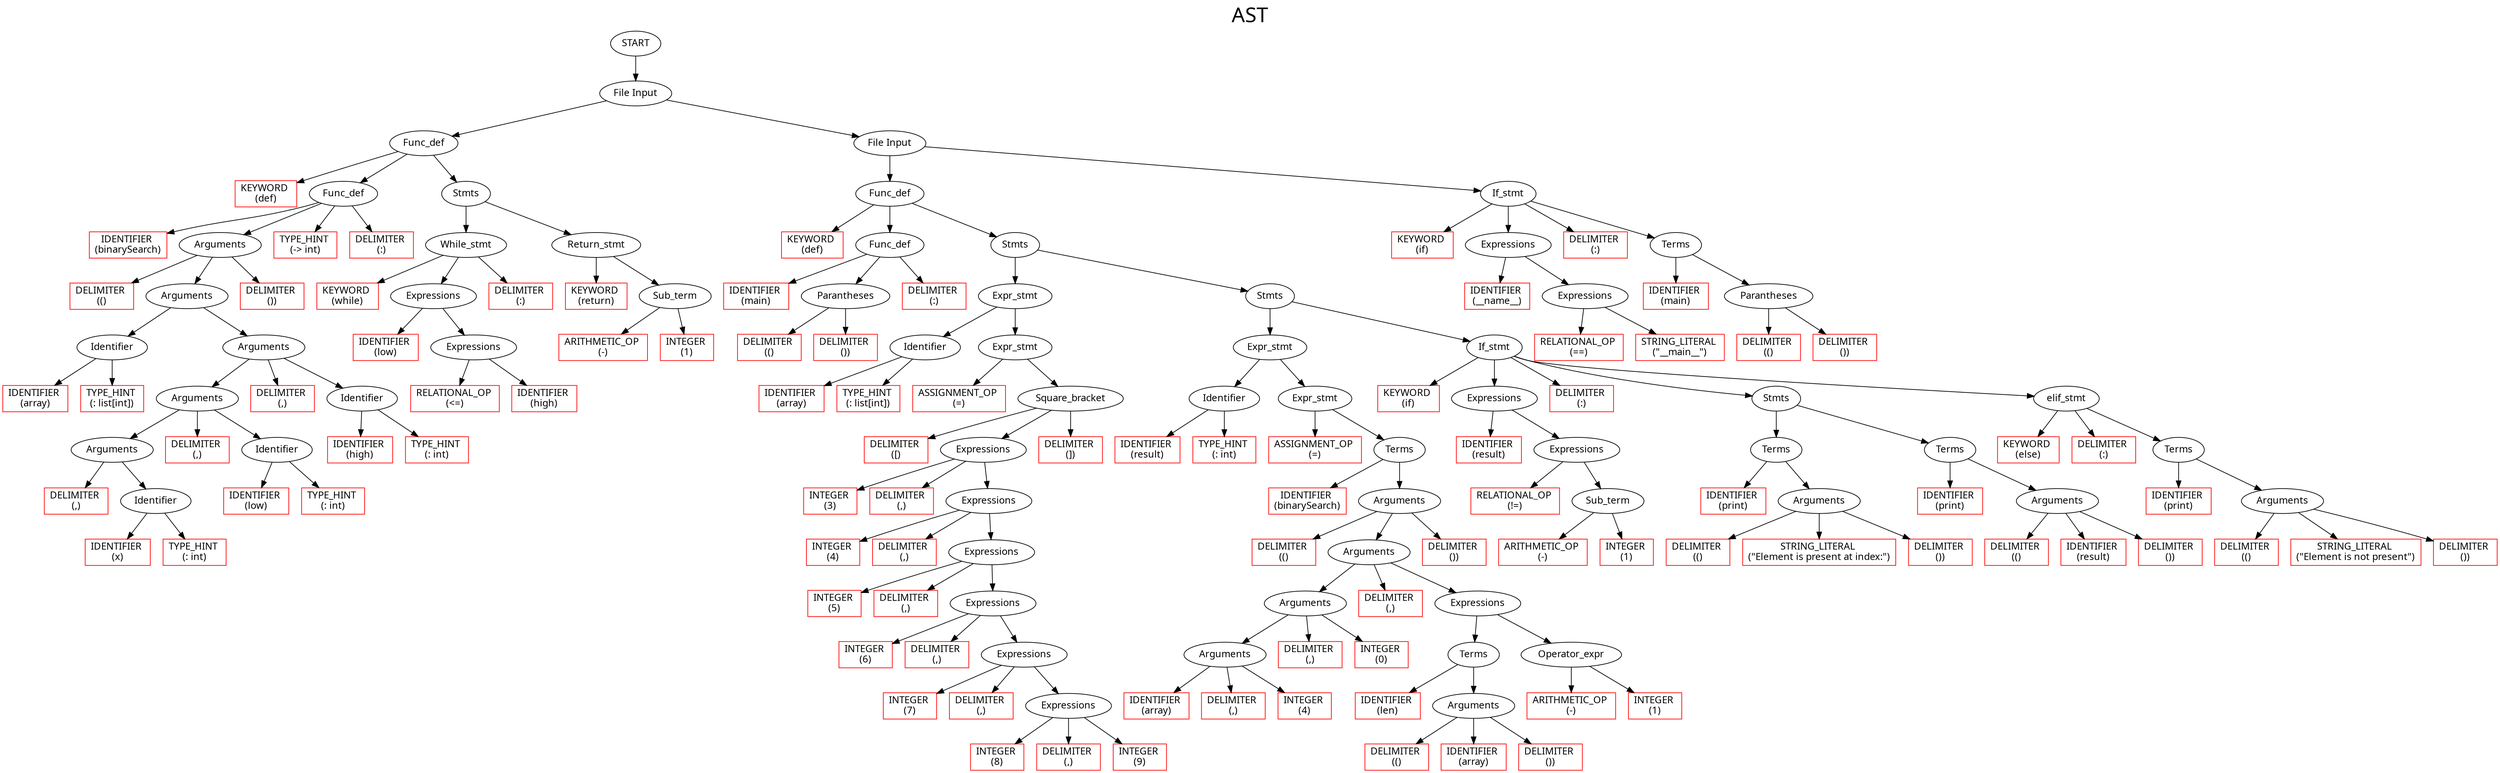 digraph G{

label     = "AST"
fontname  = "Cascadia code"
fontsize  = 30
labelloc  = t

node   [ fontname="Cascadia code" ]
	650		[ style = solid label = "START"  ];
	650 -> 649
	649		[ style = solid label = "File Input"  ];
	649 -> 279
	279		[ style = solid label = "Func_def"  ];
	279 -> 0
	0		[ style = solid label = "KEYWORD 
(def)" color = red shape = rectangle ];
	279 -> 26
	26		[ style = solid label = "Func_def"  ];
	26 -> 1
	1		[ style = solid label = "IDENTIFIER 
(binarySearch)" color = red shape = rectangle ];
	26 -> 23
	23		[ style = solid label = "Arguments"  ];
	23 -> 2
	2		[ style = solid label = "DELIMITER 
(()" color = red shape = rectangle ];
	23 -> 22
	22		[ style = solid label = "Arguments"  ];
	22 -> 5
	5		[ style = solid label = "Identifier"  ];
	5 -> 3
	3		[ style = solid label = "IDENTIFIER 
(array)" color = red shape = rectangle ];
	5 -> 4
	4		[ style = solid label = "TYPE_HINT 
(: list[int])" color = red shape = rectangle ];
	22 -> 21
	21		[ style = solid label = "Arguments"  ];
	21 -> 16
	16		[ style = solid label = "Arguments"  ];
	16 -> 11
	11		[ style = solid label = "Arguments"  ];
	11 -> 6
	6		[ style = solid label = "DELIMITER 
(,)" color = red shape = rectangle ];
	11 -> 9
	9		[ style = solid label = "Identifier"  ];
	9 -> 7
	7		[ style = solid label = "IDENTIFIER 
(x)" color = red shape = rectangle ];
	9 -> 8
	8		[ style = solid label = "TYPE_HINT 
(: int)" color = red shape = rectangle ];
	16 -> 10
	10		[ style = solid label = "DELIMITER 
(,)" color = red shape = rectangle ];
	16 -> 14
	14		[ style = solid label = "Identifier"  ];
	14 -> 12
	12		[ style = solid label = "IDENTIFIER 
(low)" color = red shape = rectangle ];
	14 -> 13
	13		[ style = solid label = "TYPE_HINT 
(: int)" color = red shape = rectangle ];
	21 -> 15
	15		[ style = solid label = "DELIMITER 
(,)" color = red shape = rectangle ];
	21 -> 19
	19		[ style = solid label = "Identifier"  ];
	19 -> 17
	17		[ style = solid label = "IDENTIFIER 
(high)" color = red shape = rectangle ];
	19 -> 18
	18		[ style = solid label = "TYPE_HINT 
(: int)" color = red shape = rectangle ];
	23 -> 20
	20		[ style = solid label = "DELIMITER 
())" color = red shape = rectangle ];
	26 -> 24
	24		[ style = solid label = "TYPE_HINT 
(-> int)" color = red shape = rectangle ];
	26 -> 25
	25		[ style = solid label = "DELIMITER 
(:)" color = red shape = rectangle ];
	279 -> 278
	278		[ style = solid label = "Stmts"  ];
	278 -> 262
	262		[ style = solid label = "While_stmt"  ];
	262 -> 27
	27		[ style = solid label = "KEYWORD 
(while)" color = red shape = rectangle ];
	262 -> 47
	47		[ style = solid label = "Expressions"  ];
	47 -> 28
	28		[ style = solid label = "IDENTIFIER 
(low)" color = red shape = rectangle ];
	47 -> 46
	46		[ style = solid label = "Expressions"  ];
	46 -> 29
	29		[ style = solid label = "RELATIONAL_OP 
(<=)" color = red shape = rectangle ];
	46 -> 37
	37		[ style = solid label = "IDENTIFIER 
(high)" color = red shape = rectangle ];
	262 -> 38
	38		[ style = solid label = "DELIMITER 
(:)" color = red shape = rectangle ];
	278 -> 276
	276		[ style = solid label = "Return_stmt"  ];
	276 -> 261
	261		[ style = solid label = "KEYWORD 
(return)" color = red shape = rectangle ];
	276 -> 266
	266		[ style = solid label = "Sub_term"  ];
	266 -> 263
	263		[ style = solid label = "ARITHMETIC_OP 
(-)" color = red shape = rectangle ];
	266 -> 264
	264		[ style = solid label = "INTEGER 
(1)" color = red shape = rectangle ];
	649 -> 648
	648		[ style = solid label = "File Input"  ];
	648 -> 606
	606		[ style = solid label = "Func_def"  ];
	606 -> 280
	280		[ style = solid label = "KEYWORD 
(def)" color = red shape = rectangle ];
	606 -> 286
	286		[ style = solid label = "Func_def"  ];
	286 -> 281
	281		[ style = solid label = "IDENTIFIER 
(main)" color = red shape = rectangle ];
	286 -> 284
	284		[ style = solid label = "Parantheses"  ];
	284 -> 282
	282		[ style = solid label = "DELIMITER 
(()" color = red shape = rectangle ];
	284 -> 283
	283		[ style = solid label = "DELIMITER 
())" color = red shape = rectangle ];
	286 -> 285
	285		[ style = solid label = "DELIMITER 
(:)" color = red shape = rectangle ];
	606 -> 605
	605		[ style = solid label = "Stmts"  ];
	605 -> 397
	397		[ style = solid label = "Expr_stmt"  ];
	397 -> 289
	289		[ style = solid label = "Identifier"  ];
	289 -> 287
	287		[ style = solid label = "IDENTIFIER 
(array)" color = red shape = rectangle ];
	289 -> 288
	288		[ style = solid label = "TYPE_HINT 
(: list[int])" color = red shape = rectangle ];
	397 -> 396
	396		[ style = solid label = "Expr_stmt"  ];
	396 -> 290
	290		[ style = solid label = "ASSIGNMENT_OP 
(=)" color = red shape = rectangle ];
	396 -> 385
	385		[ style = solid label = "Square_bracket"  ];
	385 -> 301
	301		[ style = solid label = "DELIMITER 
([)" color = red shape = rectangle ];
	385 -> 384
	384		[ style = solid label = "Expressions"  ];
	384 -> 302
	302		[ style = solid label = "INTEGER 
(3)" color = red shape = rectangle ];
	384 -> 303
	303		[ style = solid label = "DELIMITER 
(,)" color = red shape = rectangle ];
	384 -> 383
	383		[ style = solid label = "Expressions"  ];
	383 -> 313
	313		[ style = solid label = "INTEGER 
(4)" color = red shape = rectangle ];
	383 -> 314
	314		[ style = solid label = "DELIMITER 
(,)" color = red shape = rectangle ];
	383 -> 382
	382		[ style = solid label = "Expressions"  ];
	382 -> 324
	324		[ style = solid label = "INTEGER 
(5)" color = red shape = rectangle ];
	382 -> 325
	325		[ style = solid label = "DELIMITER 
(,)" color = red shape = rectangle ];
	382 -> 381
	381		[ style = solid label = "Expressions"  ];
	381 -> 335
	335		[ style = solid label = "INTEGER 
(6)" color = red shape = rectangle ];
	381 -> 336
	336		[ style = solid label = "DELIMITER 
(,)" color = red shape = rectangle ];
	381 -> 380
	380		[ style = solid label = "Expressions"  ];
	380 -> 346
	346		[ style = solid label = "INTEGER 
(7)" color = red shape = rectangle ];
	380 -> 347
	347		[ style = solid label = "DELIMITER 
(,)" color = red shape = rectangle ];
	380 -> 379
	379		[ style = solid label = "Expressions"  ];
	379 -> 357
	357		[ style = solid label = "INTEGER 
(8)" color = red shape = rectangle ];
	379 -> 358
	358		[ style = solid label = "DELIMITER 
(,)" color = red shape = rectangle ];
	379 -> 368
	368		[ style = solid label = "INTEGER 
(9)" color = red shape = rectangle ];
	385 -> 369
	369		[ style = solid label = "DELIMITER 
(])" color = red shape = rectangle ];
	605 -> 604
	604		[ style = solid label = "Stmts"  ];
	604 -> 494
	494		[ style = solid label = "Expr_stmt"  ];
	494 -> 401
	401		[ style = solid label = "Identifier"  ];
	401 -> 399
	399		[ style = solid label = "IDENTIFIER 
(result)" color = red shape = rectangle ];
	401 -> 400
	400		[ style = solid label = "TYPE_HINT 
(: int)" color = red shape = rectangle ];
	494 -> 493
	493		[ style = solid label = "Expr_stmt"  ];
	493 -> 402
	402		[ style = solid label = "ASSIGNMENT_OP 
(=)" color = red shape = rectangle ];
	493 -> 483
	483		[ style = solid label = "Terms"  ];
	483 -> 413
	413		[ style = solid label = "IDENTIFIER 
(binarySearch)" color = red shape = rectangle ];
	483 -> 481
	481		[ style = solid label = "Arguments"  ];
	481 -> 414
	414		[ style = solid label = "DELIMITER 
(()" color = red shape = rectangle ];
	481 -> 480
	480		[ style = solid label = "Arguments"  ];
	480 -> 449
	449		[ style = solid label = "Arguments"  ];
	449 -> 437
	437		[ style = solid label = "Arguments"  ];
	437 -> 415
	415		[ style = solid label = "IDENTIFIER 
(array)" color = red shape = rectangle ];
	437 -> 416
	416		[ style = solid label = "DELIMITER 
(,)" color = red shape = rectangle ];
	437 -> 426
	426		[ style = solid label = "INTEGER 
(4)" color = red shape = rectangle ];
	449 -> 427
	427		[ style = solid label = "DELIMITER 
(,)" color = red shape = rectangle ];
	449 -> 438
	438		[ style = solid label = "INTEGER 
(0)" color = red shape = rectangle ];
	480 -> 439
	439		[ style = solid label = "DELIMITER 
(,)" color = red shape = rectangle ];
	480 -> 473
	473		[ style = solid label = "Expressions"  ];
	473 -> 466
	466		[ style = solid label = "Terms"  ];
	466 -> 450
	450		[ style = solid label = "IDENTIFIER 
(len)" color = red shape = rectangle ];
	466 -> 463
	463		[ style = solid label = "Arguments"  ];
	463 -> 451
	451		[ style = solid label = "DELIMITER 
(()" color = red shape = rectangle ];
	463 -> 452
	452		[ style = solid label = "IDENTIFIER 
(array)" color = red shape = rectangle ];
	463 -> 453
	453		[ style = solid label = "DELIMITER 
())" color = red shape = rectangle ];
	473 -> 472
	472		[ style = solid label = "Operator_expr"  ];
	472 -> 464
	464		[ style = solid label = "ARITHMETIC_OP 
(-)" color = red shape = rectangle ];
	472 -> 468
	468		[ style = solid label = "INTEGER 
(1)" color = red shape = rectangle ];
	481 -> 469
	469		[ style = solid label = "DELIMITER 
())" color = red shape = rectangle ];
	604 -> 603
	603		[ style = solid label = "If_stmt"  ];
	603 -> 496
	496		[ style = solid label = "KEYWORD 
(if)" color = red shape = rectangle ];
	603 -> 518
	518		[ style = solid label = "Expressions"  ];
	518 -> 497
	497		[ style = solid label = "IDENTIFIER 
(result)" color = red shape = rectangle ];
	518 -> 517
	517		[ style = solid label = "Expressions"  ];
	517 -> 498
	498		[ style = solid label = "RELATIONAL_OP 
(!=)" color = red shape = rectangle ];
	517 -> 510
	510		[ style = solid label = "Sub_term"  ];
	510 -> 506
	506		[ style = solid label = "ARITHMETIC_OP 
(-)" color = red shape = rectangle ];
	510 -> 507
	507		[ style = solid label = "INTEGER 
(1)" color = red shape = rectangle ];
	603 -> 508
	508		[ style = solid label = "DELIMITER 
(:)" color = red shape = rectangle ];
	603 -> 573
	573		[ style = solid label = "Stmts"  ];
	573 -> 536
	536		[ style = solid label = "Terms"  ];
	536 -> 521
	521		[ style = solid label = "IDENTIFIER 
(print)" color = red shape = rectangle ];
	536 -> 534
	534		[ style = solid label = "Arguments"  ];
	534 -> 522
	522		[ style = solid label = "DELIMITER 
(()" color = red shape = rectangle ];
	534 -> 523
	523		[ style = solid label = "STRING_LITERAL 
(\"Element is present at index:\")" color = red shape = rectangle ];
	534 -> 524
	524		[ style = solid label = "DELIMITER 
())" color = red shape = rectangle ];
	573 -> 562
	562		[ style = solid label = "Terms"  ];
	562 -> 547
	547		[ style = solid label = "IDENTIFIER 
(print)" color = red shape = rectangle ];
	562 -> 560
	560		[ style = solid label = "Arguments"  ];
	560 -> 548
	548		[ style = solid label = "DELIMITER 
(()" color = red shape = rectangle ];
	560 -> 549
	549		[ style = solid label = "IDENTIFIER 
(result)" color = red shape = rectangle ];
	560 -> 550
	550		[ style = solid label = "DELIMITER 
())" color = red shape = rectangle ];
	603 -> 602
	602		[ style = solid label = "elif_stmt"  ];
	602 -> 574
	574		[ style = solid label = "KEYWORD 
(else)" color = red shape = rectangle ];
	602 -> 575
	575		[ style = solid label = "DELIMITER 
(:)" color = red shape = rectangle ];
	602 -> 591
	591		[ style = solid label = "Terms"  ];
	591 -> 576
	576		[ style = solid label = "IDENTIFIER 
(print)" color = red shape = rectangle ];
	591 -> 589
	589		[ style = solid label = "Arguments"  ];
	589 -> 577
	577		[ style = solid label = "DELIMITER 
(()" color = red shape = rectangle ];
	589 -> 578
	578		[ style = solid label = "STRING_LITERAL 
(\"Element is not present\")" color = red shape = rectangle ];
	589 -> 579
	579		[ style = solid label = "DELIMITER 
())" color = red shape = rectangle ];
	648 -> 646
	646		[ style = solid label = "If_stmt"  ];
	646 -> 607
	607		[ style = solid label = "KEYWORD 
(if)" color = red shape = rectangle ];
	646 -> 627
	627		[ style = solid label = "Expressions"  ];
	627 -> 608
	608		[ style = solid label = "IDENTIFIER 
(__name__)" color = red shape = rectangle ];
	627 -> 626
	626		[ style = solid label = "Expressions"  ];
	626 -> 609
	609		[ style = solid label = "RELATIONAL_OP 
(==)" color = red shape = rectangle ];
	626 -> 617
	617		[ style = solid label = "STRING_LITERAL 
(\"__main__\")" color = red shape = rectangle ];
	646 -> 618
	618		[ style = solid label = "DELIMITER 
(:)" color = red shape = rectangle ];
	646 -> 635
	635		[ style = solid label = "Terms"  ];
	635 -> 630
	630		[ style = solid label = "IDENTIFIER 
(main)" color = red shape = rectangle ];
	635 -> 633
	633		[ style = solid label = "Parantheses"  ];
	633 -> 631
	631		[ style = solid label = "DELIMITER 
(()" color = red shape = rectangle ];
	633 -> 632
	632		[ style = solid label = "DELIMITER 
())" color = red shape = rectangle ];
}